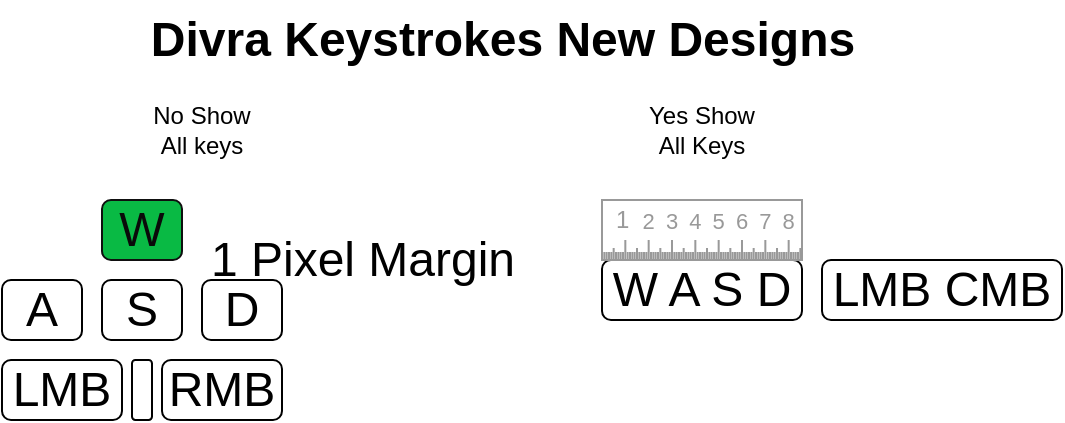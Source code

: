 <mxfile>
    <diagram id="FOarQSj9rXIw5qlLKDSj" name="Page-1">
        <mxGraphModel dx="399" dy="541" grid="1" gridSize="10" guides="1" tooltips="1" connect="1" arrows="1" fold="1" page="1" pageScale="1" pageWidth="850" pageHeight="1100" math="0" shadow="0">
            <root>
                <mxCell id="0"/>
                <mxCell id="1" parent="0"/>
                <mxCell id="2" value="Divra Keystrokes New Designs&lt;br&gt;" style="text;strokeColor=none;fillColor=none;html=1;fontSize=24;fontStyle=1;verticalAlign=middle;align=center;" parent="1" vertex="1">
                    <mxGeometry x="200" y="260" width="100" height="40" as="geometry"/>
                </mxCell>
                <mxCell id="3" value="No Show All keys" style="text;html=1;strokeColor=none;fillColor=none;align=center;verticalAlign=middle;whiteSpace=wrap;rounded=0;" parent="1" vertex="1">
                    <mxGeometry x="70" y="310" width="60" height="30" as="geometry"/>
                </mxCell>
                <mxCell id="4" value="Yes Show All Keys" style="text;html=1;strokeColor=none;fillColor=none;align=center;verticalAlign=middle;whiteSpace=wrap;rounded=0;" parent="1" vertex="1">
                    <mxGeometry x="320" y="310" width="60" height="30" as="geometry"/>
                </mxCell>
                <mxCell id="5" value="&lt;font color=&quot;#0a0a0a&quot; style=&quot;font-size: 24px;&quot;&gt;W&lt;/font&gt;" style="rounded=1;whiteSpace=wrap;html=1;fillColor=#09BA44;strokeColor=#0F0F0F;" parent="1" vertex="1">
                    <mxGeometry x="50" y="360" width="40" height="30" as="geometry"/>
                </mxCell>
                <mxCell id="6" value="&lt;span style=&quot;font-size: 24px;&quot;&gt;S&lt;/span&gt;" style="rounded=1;whiteSpace=wrap;html=1;" parent="1" vertex="1">
                    <mxGeometry x="50" y="400" width="40" height="30" as="geometry"/>
                </mxCell>
                <mxCell id="7" value="&lt;span style=&quot;font-size: 24px;&quot;&gt;A&lt;/span&gt;" style="rounded=1;whiteSpace=wrap;html=1;" parent="1" vertex="1">
                    <mxGeometry y="400" width="40" height="30" as="geometry"/>
                </mxCell>
                <mxCell id="9" value="1 Pixel Margin" style="text;html=1;align=center;verticalAlign=middle;resizable=0;points=[];autosize=1;strokeColor=none;fillColor=none;fontSize=24;" parent="1" vertex="1">
                    <mxGeometry x="90" y="370" width="180" height="40" as="geometry"/>
                </mxCell>
                <mxCell id="10" value="&lt;span style=&quot;font-size: 24px;&quot;&gt;D&lt;/span&gt;" style="rounded=1;whiteSpace=wrap;html=1;" parent="1" vertex="1">
                    <mxGeometry x="100" y="400" width="40" height="30" as="geometry"/>
                </mxCell>
                <mxCell id="11" value="&lt;span style=&quot;font-size: 24px;&quot;&gt;LMB&lt;/span&gt;" style="rounded=1;whiteSpace=wrap;html=1;" parent="1" vertex="1">
                    <mxGeometry y="440" width="60" height="30" as="geometry"/>
                </mxCell>
                <mxCell id="13" value="&lt;span style=&quot;font-size: 24px;&quot;&gt;RMB&lt;/span&gt;" style="rounded=1;whiteSpace=wrap;html=1;" parent="1" vertex="1">
                    <mxGeometry x="80" y="440" width="60" height="30" as="geometry"/>
                </mxCell>
                <mxCell id="14" value="" style="rounded=1;whiteSpace=wrap;html=1;arcSize=17;" parent="1" vertex="1">
                    <mxGeometry x="65" y="440" width="10" height="30" as="geometry"/>
                </mxCell>
                <mxCell id="17" value="&lt;span style=&quot;font-size: 24px;&quot;&gt;W A S D&lt;/span&gt;" style="rounded=1;whiteSpace=wrap;html=1;" parent="1" vertex="1">
                    <mxGeometry x="300" y="390" width="100" height="30" as="geometry"/>
                </mxCell>
                <mxCell id="22" value="&lt;span style=&quot;font-size: 24px;&quot;&gt;LMB CMB&lt;/span&gt;" style="rounded=1;whiteSpace=wrap;html=1;" parent="1" vertex="1">
                    <mxGeometry x="410" y="390" width="120" height="30" as="geometry"/>
                </mxCell>
                <mxCell id="23" value="1" style="strokeWidth=1;shadow=0;dashed=0;align=left;html=1;shape=mxgraph.mockup.misc.ruler2;dx=11.667;rulerOrient=down;unitSize=10;fontColor=#999999;spacingLeft=7.667;align=left;verticalAlign=middle;spacingBottom=10;spacingTop=0;spacingRight=0;spacing=0;strokeColor=#999999;" vertex="1" parent="1">
                    <mxGeometry x="300" y="360" width="100" height="30" as="geometry"/>
                </mxCell>
            </root>
        </mxGraphModel>
    </diagram>
</mxfile>
